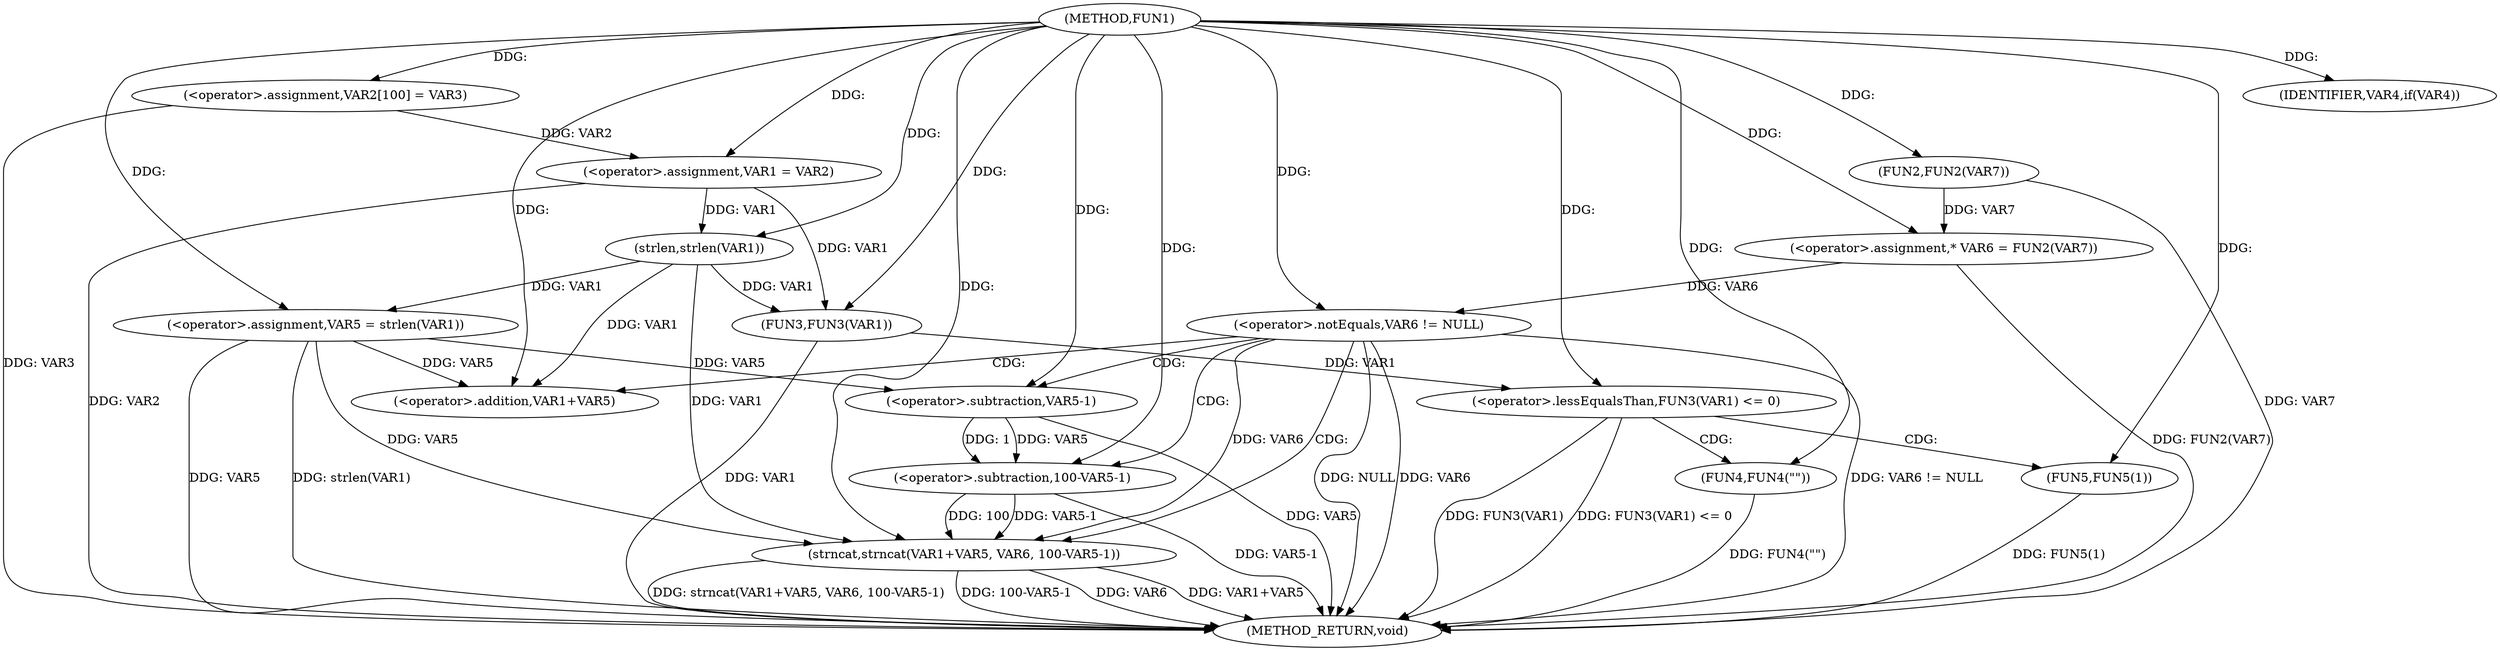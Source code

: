 digraph FUN1 {  
"1000100" [label = "(METHOD,FUN1)" ]
"1000149" [label = "(METHOD_RETURN,void)" ]
"1000104" [label = "(<operator>.assignment,VAR2[100] = VAR3)" ]
"1000107" [label = "(<operator>.assignment,VAR1 = VAR2)" ]
"1000111" [label = "(IDENTIFIER,VAR4,if(VAR4))" ]
"1000115" [label = "(<operator>.assignment,VAR5 = strlen(VAR1))" ]
"1000117" [label = "(strlen,strlen(VAR1))" ]
"1000120" [label = "(<operator>.assignment,* VAR6 = FUN2(VAR7))" ]
"1000122" [label = "(FUN2,FUN2(VAR7))" ]
"1000125" [label = "(<operator>.notEquals,VAR6 != NULL)" ]
"1000129" [label = "(strncat,strncat(VAR1+VAR5, VAR6, 100-VAR5-1))" ]
"1000130" [label = "(<operator>.addition,VAR1+VAR5)" ]
"1000134" [label = "(<operator>.subtraction,100-VAR5-1)" ]
"1000136" [label = "(<operator>.subtraction,VAR5-1)" ]
"1000140" [label = "(<operator>.lessEqualsThan,FUN3(VAR1) <= 0)" ]
"1000141" [label = "(FUN3,FUN3(VAR1))" ]
"1000145" [label = "(FUN4,FUN4(\"\"))" ]
"1000147" [label = "(FUN5,FUN5(1))" ]
  "1000115" -> "1000149"  [ label = "DDG: strlen(VAR1)"] 
  "1000141" -> "1000149"  [ label = "DDG: VAR1"] 
  "1000125" -> "1000149"  [ label = "DDG: VAR6 != NULL"] 
  "1000140" -> "1000149"  [ label = "DDG: FUN3(VAR1) <= 0"] 
  "1000125" -> "1000149"  [ label = "DDG: NULL"] 
  "1000129" -> "1000149"  [ label = "DDG: VAR6"] 
  "1000129" -> "1000149"  [ label = "DDG: VAR1+VAR5"] 
  "1000125" -> "1000149"  [ label = "DDG: VAR6"] 
  "1000122" -> "1000149"  [ label = "DDG: VAR7"] 
  "1000140" -> "1000149"  [ label = "DDG: FUN3(VAR1)"] 
  "1000129" -> "1000149"  [ label = "DDG: strncat(VAR1+VAR5, VAR6, 100-VAR5-1)"] 
  "1000129" -> "1000149"  [ label = "DDG: 100-VAR5-1"] 
  "1000134" -> "1000149"  [ label = "DDG: VAR5-1"] 
  "1000120" -> "1000149"  [ label = "DDG: FUN2(VAR7)"] 
  "1000145" -> "1000149"  [ label = "DDG: FUN4(\"\")"] 
  "1000147" -> "1000149"  [ label = "DDG: FUN5(1)"] 
  "1000115" -> "1000149"  [ label = "DDG: VAR5"] 
  "1000136" -> "1000149"  [ label = "DDG: VAR5"] 
  "1000104" -> "1000149"  [ label = "DDG: VAR3"] 
  "1000107" -> "1000149"  [ label = "DDG: VAR2"] 
  "1000100" -> "1000104"  [ label = "DDG: "] 
  "1000104" -> "1000107"  [ label = "DDG: VAR2"] 
  "1000100" -> "1000107"  [ label = "DDG: "] 
  "1000100" -> "1000111"  [ label = "DDG: "] 
  "1000117" -> "1000115"  [ label = "DDG: VAR1"] 
  "1000100" -> "1000115"  [ label = "DDG: "] 
  "1000107" -> "1000117"  [ label = "DDG: VAR1"] 
  "1000100" -> "1000117"  [ label = "DDG: "] 
  "1000122" -> "1000120"  [ label = "DDG: VAR7"] 
  "1000100" -> "1000120"  [ label = "DDG: "] 
  "1000100" -> "1000122"  [ label = "DDG: "] 
  "1000120" -> "1000125"  [ label = "DDG: VAR6"] 
  "1000100" -> "1000125"  [ label = "DDG: "] 
  "1000117" -> "1000129"  [ label = "DDG: VAR1"] 
  "1000100" -> "1000129"  [ label = "DDG: "] 
  "1000115" -> "1000129"  [ label = "DDG: VAR5"] 
  "1000117" -> "1000130"  [ label = "DDG: VAR1"] 
  "1000100" -> "1000130"  [ label = "DDG: "] 
  "1000115" -> "1000130"  [ label = "DDG: VAR5"] 
  "1000125" -> "1000129"  [ label = "DDG: VAR6"] 
  "1000134" -> "1000129"  [ label = "DDG: 100"] 
  "1000134" -> "1000129"  [ label = "DDG: VAR5-1"] 
  "1000100" -> "1000134"  [ label = "DDG: "] 
  "1000136" -> "1000134"  [ label = "DDG: VAR5"] 
  "1000136" -> "1000134"  [ label = "DDG: 1"] 
  "1000100" -> "1000136"  [ label = "DDG: "] 
  "1000115" -> "1000136"  [ label = "DDG: VAR5"] 
  "1000141" -> "1000140"  [ label = "DDG: VAR1"] 
  "1000107" -> "1000141"  [ label = "DDG: VAR1"] 
  "1000117" -> "1000141"  [ label = "DDG: VAR1"] 
  "1000100" -> "1000141"  [ label = "DDG: "] 
  "1000100" -> "1000140"  [ label = "DDG: "] 
  "1000100" -> "1000145"  [ label = "DDG: "] 
  "1000100" -> "1000147"  [ label = "DDG: "] 
  "1000125" -> "1000129"  [ label = "CDG: "] 
  "1000125" -> "1000130"  [ label = "CDG: "] 
  "1000125" -> "1000136"  [ label = "CDG: "] 
  "1000125" -> "1000134"  [ label = "CDG: "] 
  "1000140" -> "1000147"  [ label = "CDG: "] 
  "1000140" -> "1000145"  [ label = "CDG: "] 
}
